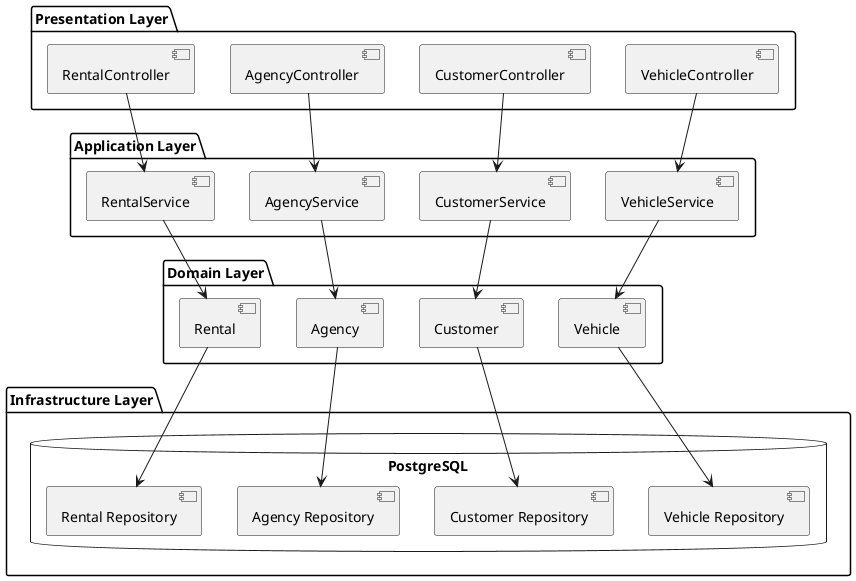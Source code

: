@startuml Components

skinparam componentStyle uml2

package "Presentation Layer" {
    [VehicleController]
    [CustomerController]
    [AgencyController]
    [RentalController]
}

package "Application Layer" {
    [VehicleService]
    [CustomerService]
    [AgencyService]
    [RentalService]
}

package "Domain Layer" {
    [Vehicle]
    [Customer]
    [Agency]
    [Rental]
}

package "Infrastructure Layer" {
    database "PostgreSQL" {
        [Vehicle Repository]
        [Customer Repository]
        [Agency Repository]
        [Rental Repository]
    }
}

' Vertical connections
[VehicleController] --> [VehicleService]
[CustomerController] --> [CustomerService]
[AgencyController] --> [AgencyService]
[RentalController] --> [RentalService]

[VehicleService] --> [Vehicle]
[CustomerService] --> [Customer]
[AgencyService] --> [Agency]
[RentalService] --> [Rental]

[Vehicle] --> [Vehicle Repository]
[Customer] --> [Customer Repository]
[Agency] --> [Agency Repository]
[Rental] --> [Rental Repository]

@enduml